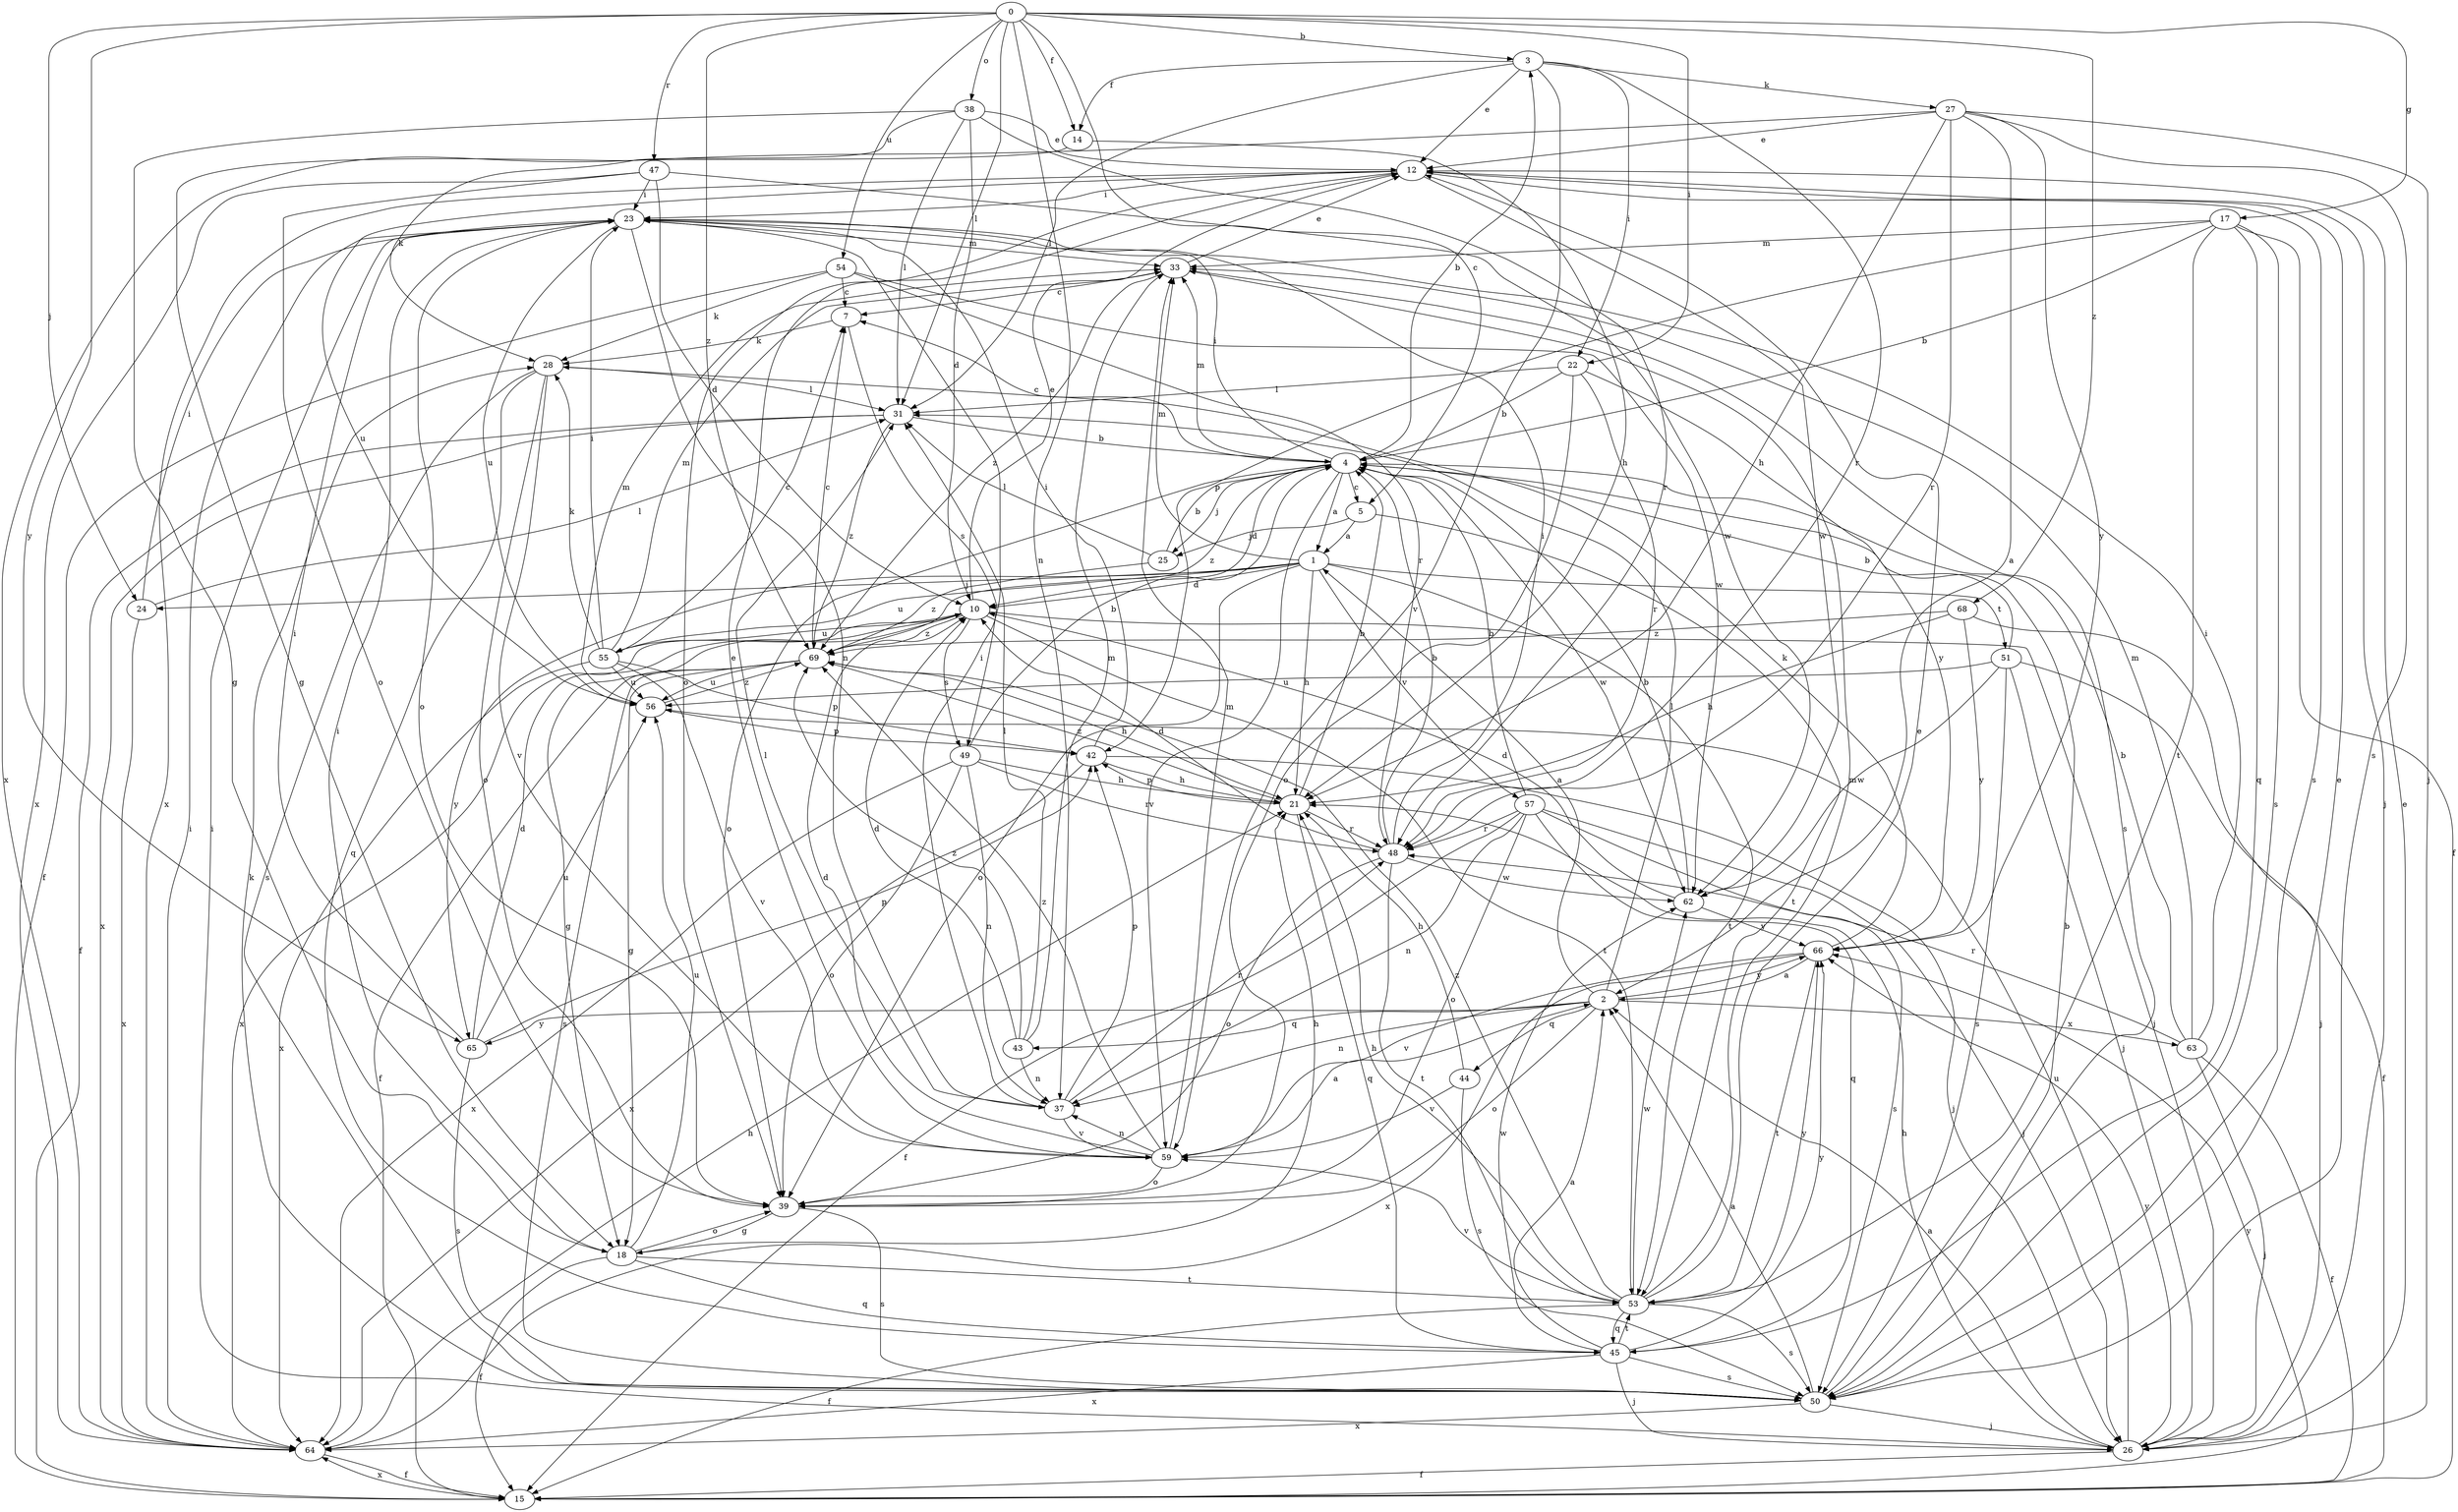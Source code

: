 strict digraph  {
0;
1;
2;
3;
4;
5;
7;
10;
12;
14;
15;
17;
18;
21;
22;
23;
24;
25;
26;
27;
28;
31;
33;
37;
38;
39;
42;
43;
44;
45;
47;
48;
49;
50;
51;
53;
54;
55;
56;
57;
59;
62;
63;
64;
65;
66;
68;
69;
0 -> 3  [label=b];
0 -> 5  [label=c];
0 -> 14  [label=f];
0 -> 17  [label=g];
0 -> 22  [label=i];
0 -> 24  [label=j];
0 -> 31  [label=l];
0 -> 37  [label=n];
0 -> 38  [label=o];
0 -> 47  [label=r];
0 -> 54  [label=u];
0 -> 65  [label=y];
0 -> 68  [label=z];
0 -> 69  [label=z];
1 -> 10  [label=d];
1 -> 21  [label=h];
1 -> 24  [label=j];
1 -> 33  [label=m];
1 -> 39  [label=o];
1 -> 51  [label=t];
1 -> 53  [label=t];
1 -> 55  [label=u];
1 -> 57  [label=v];
1 -> 65  [label=y];
2 -> 1  [label=a];
2 -> 31  [label=l];
2 -> 37  [label=n];
2 -> 39  [label=o];
2 -> 43  [label=q];
2 -> 44  [label=q];
2 -> 63  [label=x];
2 -> 65  [label=y];
2 -> 66  [label=y];
3 -> 12  [label=e];
3 -> 14  [label=f];
3 -> 22  [label=i];
3 -> 27  [label=k];
3 -> 31  [label=l];
3 -> 48  [label=r];
3 -> 59  [label=v];
4 -> 1  [label=a];
4 -> 3  [label=b];
4 -> 5  [label=c];
4 -> 7  [label=c];
4 -> 10  [label=d];
4 -> 23  [label=i];
4 -> 25  [label=j];
4 -> 33  [label=m];
4 -> 39  [label=o];
4 -> 59  [label=v];
4 -> 62  [label=w];
4 -> 69  [label=z];
5 -> 1  [label=a];
5 -> 25  [label=j];
5 -> 53  [label=t];
7 -> 28  [label=k];
7 -> 49  [label=s];
10 -> 12  [label=e];
10 -> 18  [label=g];
10 -> 26  [label=j];
10 -> 49  [label=s];
10 -> 53  [label=t];
10 -> 55  [label=u];
10 -> 64  [label=x];
10 -> 69  [label=z];
12 -> 23  [label=i];
12 -> 26  [label=j];
12 -> 39  [label=o];
12 -> 50  [label=s];
12 -> 56  [label=u];
12 -> 62  [label=w];
12 -> 64  [label=x];
14 -> 18  [label=g];
14 -> 21  [label=h];
15 -> 64  [label=x];
15 -> 66  [label=y];
17 -> 4  [label=b];
17 -> 15  [label=f];
17 -> 33  [label=m];
17 -> 42  [label=p];
17 -> 45  [label=q];
17 -> 50  [label=s];
17 -> 53  [label=t];
18 -> 15  [label=f];
18 -> 21  [label=h];
18 -> 23  [label=i];
18 -> 39  [label=o];
18 -> 45  [label=q];
18 -> 53  [label=t];
18 -> 56  [label=u];
21 -> 4  [label=b];
21 -> 42  [label=p];
21 -> 45  [label=q];
21 -> 48  [label=r];
21 -> 69  [label=z];
22 -> 4  [label=b];
22 -> 31  [label=l];
22 -> 39  [label=o];
22 -> 48  [label=r];
22 -> 66  [label=y];
23 -> 33  [label=m];
23 -> 37  [label=n];
23 -> 39  [label=o];
23 -> 56  [label=u];
24 -> 23  [label=i];
24 -> 31  [label=l];
24 -> 64  [label=x];
25 -> 4  [label=b];
25 -> 31  [label=l];
25 -> 69  [label=z];
26 -> 2  [label=a];
26 -> 12  [label=e];
26 -> 15  [label=f];
26 -> 21  [label=h];
26 -> 23  [label=i];
26 -> 56  [label=u];
26 -> 66  [label=y];
27 -> 2  [label=a];
27 -> 12  [label=e];
27 -> 21  [label=h];
27 -> 26  [label=j];
27 -> 48  [label=r];
27 -> 50  [label=s];
27 -> 64  [label=x];
27 -> 66  [label=y];
28 -> 31  [label=l];
28 -> 39  [label=o];
28 -> 45  [label=q];
28 -> 50  [label=s];
28 -> 59  [label=v];
31 -> 4  [label=b];
31 -> 15  [label=f];
31 -> 64  [label=x];
31 -> 69  [label=z];
33 -> 7  [label=c];
33 -> 12  [label=e];
33 -> 50  [label=s];
33 -> 69  [label=z];
37 -> 23  [label=i];
37 -> 31  [label=l];
37 -> 42  [label=p];
37 -> 48  [label=r];
37 -> 59  [label=v];
38 -> 10  [label=d];
38 -> 12  [label=e];
38 -> 18  [label=g];
38 -> 28  [label=k];
38 -> 31  [label=l];
38 -> 48  [label=r];
39 -> 18  [label=g];
39 -> 50  [label=s];
42 -> 21  [label=h];
42 -> 23  [label=i];
42 -> 26  [label=j];
42 -> 64  [label=x];
43 -> 10  [label=d];
43 -> 31  [label=l];
43 -> 33  [label=m];
43 -> 37  [label=n];
43 -> 69  [label=z];
44 -> 21  [label=h];
44 -> 50  [label=s];
44 -> 59  [label=v];
45 -> 2  [label=a];
45 -> 26  [label=j];
45 -> 50  [label=s];
45 -> 53  [label=t];
45 -> 62  [label=w];
45 -> 64  [label=x];
45 -> 66  [label=y];
47 -> 10  [label=d];
47 -> 23  [label=i];
47 -> 39  [label=o];
47 -> 62  [label=w];
47 -> 64  [label=x];
48 -> 4  [label=b];
48 -> 10  [label=d];
48 -> 23  [label=i];
48 -> 39  [label=o];
48 -> 53  [label=t];
48 -> 62  [label=w];
49 -> 4  [label=b];
49 -> 21  [label=h];
49 -> 37  [label=n];
49 -> 39  [label=o];
49 -> 48  [label=r];
49 -> 64  [label=x];
50 -> 2  [label=a];
50 -> 4  [label=b];
50 -> 12  [label=e];
50 -> 26  [label=j];
50 -> 28  [label=k];
50 -> 64  [label=x];
51 -> 4  [label=b];
51 -> 15  [label=f];
51 -> 26  [label=j];
51 -> 50  [label=s];
51 -> 56  [label=u];
51 -> 62  [label=w];
53 -> 12  [label=e];
53 -> 15  [label=f];
53 -> 21  [label=h];
53 -> 33  [label=m];
53 -> 45  [label=q];
53 -> 50  [label=s];
53 -> 59  [label=v];
53 -> 62  [label=w];
53 -> 66  [label=y];
53 -> 69  [label=z];
54 -> 7  [label=c];
54 -> 15  [label=f];
54 -> 28  [label=k];
54 -> 48  [label=r];
54 -> 62  [label=w];
55 -> 7  [label=c];
55 -> 23  [label=i];
55 -> 28  [label=k];
55 -> 33  [label=m];
55 -> 42  [label=p];
55 -> 56  [label=u];
55 -> 59  [label=v];
55 -> 64  [label=x];
56 -> 33  [label=m];
56 -> 42  [label=p];
56 -> 69  [label=z];
57 -> 4  [label=b];
57 -> 15  [label=f];
57 -> 26  [label=j];
57 -> 37  [label=n];
57 -> 39  [label=o];
57 -> 45  [label=q];
57 -> 48  [label=r];
57 -> 50  [label=s];
59 -> 2  [label=a];
59 -> 10  [label=d];
59 -> 12  [label=e];
59 -> 33  [label=m];
59 -> 37  [label=n];
59 -> 39  [label=o];
59 -> 69  [label=z];
62 -> 4  [label=b];
62 -> 10  [label=d];
62 -> 66  [label=y];
63 -> 4  [label=b];
63 -> 15  [label=f];
63 -> 23  [label=i];
63 -> 26  [label=j];
63 -> 33  [label=m];
63 -> 48  [label=r];
64 -> 15  [label=f];
64 -> 21  [label=h];
64 -> 23  [label=i];
65 -> 10  [label=d];
65 -> 23  [label=i];
65 -> 42  [label=p];
65 -> 50  [label=s];
65 -> 56  [label=u];
66 -> 2  [label=a];
66 -> 28  [label=k];
66 -> 53  [label=t];
66 -> 59  [label=v];
66 -> 64  [label=x];
68 -> 21  [label=h];
68 -> 26  [label=j];
68 -> 66  [label=y];
68 -> 69  [label=z];
69 -> 7  [label=c];
69 -> 15  [label=f];
69 -> 18  [label=g];
69 -> 21  [label=h];
69 -> 50  [label=s];
69 -> 56  [label=u];
}

